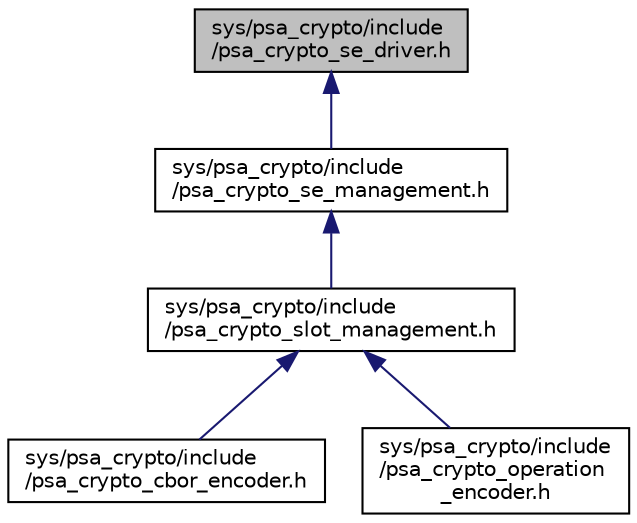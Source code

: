 digraph "sys/psa_crypto/include/psa_crypto_se_driver.h"
{
 // LATEX_PDF_SIZE
  edge [fontname="Helvetica",fontsize="10",labelfontname="Helvetica",labelfontsize="10"];
  node [fontname="Helvetica",fontsize="10",shape=record];
  Node1 [label="sys/psa_crypto/include\l/psa_crypto_se_driver.h",height=0.2,width=0.4,color="black", fillcolor="grey75", style="filled", fontcolor="black",tooltip="PSA external cryptoprocessor driver module."];
  Node1 -> Node2 [dir="back",color="midnightblue",fontsize="10",style="solid",fontname="Helvetica"];
  Node2 [label="sys/psa_crypto/include\l/psa_crypto_se_management.h",height=0.2,width=0.4,color="black", fillcolor="white", style="filled",URL="$psa__crypto__se__management_8h.html",tooltip="PSA Secure Element management function declarations."];
  Node2 -> Node3 [dir="back",color="midnightblue",fontsize="10",style="solid",fontname="Helvetica"];
  Node3 [label="sys/psa_crypto/include\l/psa_crypto_slot_management.h",height=0.2,width=0.4,color="black", fillcolor="white", style="filled",URL="$psa__crypto__slot__management_8h.html",tooltip="PSA key slot management function declarations."];
  Node3 -> Node4 [dir="back",color="midnightblue",fontsize="10",style="solid",fontname="Helvetica"];
  Node4 [label="sys/psa_crypto/include\l/psa_crypto_cbor_encoder.h",height=0.2,width=0.4,color="black", fillcolor="white", style="filled",URL="$psa__crypto__cbor__encoder_8h.html",tooltip=" "];
  Node3 -> Node5 [dir="back",color="midnightblue",fontsize="10",style="solid",fontname="Helvetica"];
  Node5 [label="sys/psa_crypto/include\l/psa_crypto_operation\l_encoder.h",height=0.2,width=0.4,color="black", fillcolor="white", style="filled",URL="$psa__crypto__operation__encoder_8h.html",tooltip="Macros used to map PSA algorithms, key types and key sizes to specific key types and operations to ca..."];
}
